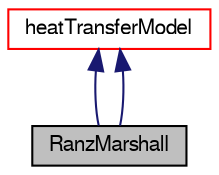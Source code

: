 digraph "RanzMarshall"
{
  bgcolor="transparent";
  edge [fontname="FreeSans",fontsize="10",labelfontname="FreeSans",labelfontsize="10"];
  node [fontname="FreeSans",fontsize="10",shape=record];
  Node2 [label="RanzMarshall",height=0.2,width=0.4,color="black", fillcolor="grey75", style="filled", fontcolor="black"];
  Node3 -> Node2 [dir="back",color="midnightblue",fontsize="10",style="solid",fontname="FreeSans"];
  Node3 [label="heatTransferModel",height=0.2,width=0.4,color="red",URL="$a32042.html",tooltip="Base class for film heat transfer models. "];
  Node3 -> Node2 [dir="back",color="midnightblue",fontsize="10",style="solid",fontname="FreeSans"];
}

